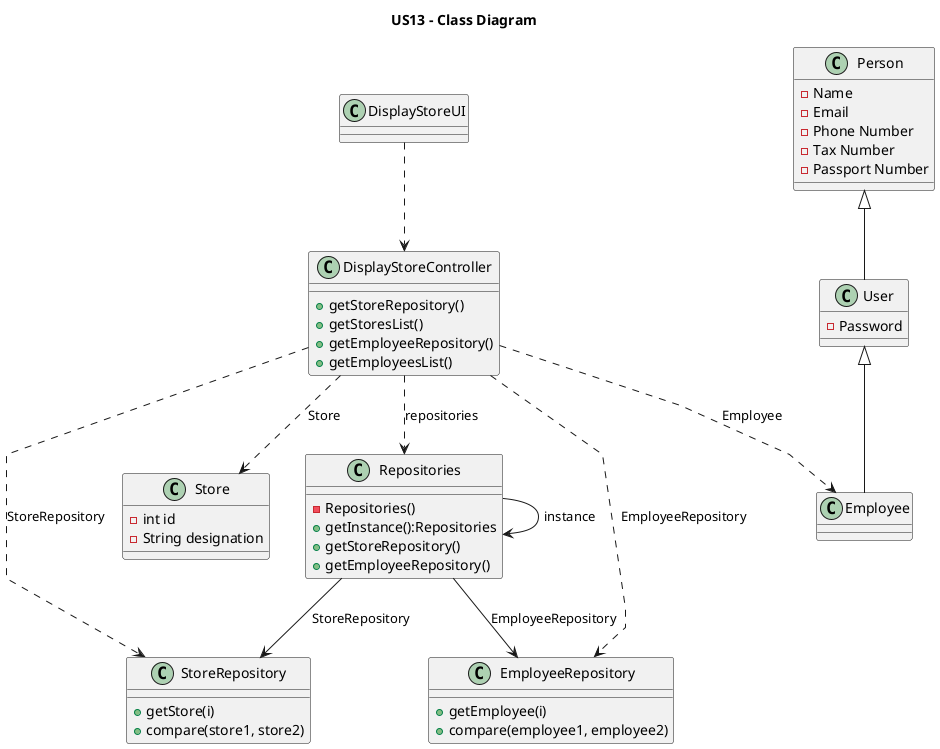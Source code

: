 @startuml

'skinparam monochrome true
skinparam packageStyle rectangle
skinparam shadowing false
skinparam linetype polyline
'skinparam linetype orto
'skinparam classAttributeIconSize 0
'left to right direction

title US13 - Class Diagram

class Repositories {
    -Repositories()
    +getInstance():Repositories
    +getStoreRepository()
    +getEmployeeRepository()
}

class Store {
    -int id
    -String designation
}

class DisplayStoreController {
    +getStoreRepository()
    +getStoresList()
    +getEmployeeRepository()
    +getEmployeesList()
}

class StoreRepository {
    +getStore(i)
    +compare(store1, store2)
}

class EmployeeRepository {
    +getEmployee(i)
    +compare(employee1, employee2)
}

class User {
    -Password
}

class Person {
    -Name
    -Email
    -Phone Number
    -Tax Number
    -Passport Number
}

class DisplayStoreUI {

}

Repositories -> Repositories:instance
Repositories --> StoreRepository: StoreRepository
Repositories --> EmployeeRepository: EmployeeRepository
DisplayStoreController ..> Repositories : repositories
DisplayStoreController ..> StoreRepository : StoreRepository
DisplayStoreController ..> EmployeeRepository : EmployeeRepository
DisplayStoreController ..> Store : Store
DisplayStoreController ..> Employee : Employee
DisplayStoreUI ..> DisplayStoreController
Person <|-- User
User <|-- Employee

@enduml
